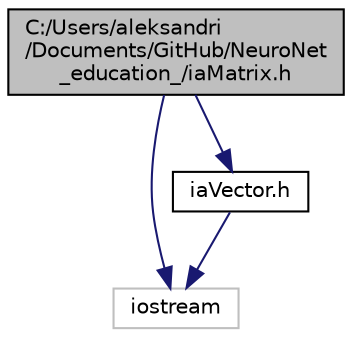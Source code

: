 digraph "C:/Users/aleksandri/Documents/GitHub/NeuroNet_education_/iaMatrix.h"
{
 // LATEX_PDF_SIZE
  edge [fontname="Helvetica",fontsize="10",labelfontname="Helvetica",labelfontsize="10"];
  node [fontname="Helvetica",fontsize="10",shape=record];
  Node1 [label="C:/Users/aleksandri\l/Documents/GitHub/NeuroNet\l_education_/iaMatrix.h",height=0.2,width=0.4,color="black", fillcolor="grey75", style="filled", fontcolor="black",tooltip=" "];
  Node1 -> Node2 [color="midnightblue",fontsize="10",style="solid"];
  Node2 [label="iostream",height=0.2,width=0.4,color="grey75", fillcolor="white", style="filled",tooltip=" "];
  Node1 -> Node3 [color="midnightblue",fontsize="10",style="solid"];
  Node3 [label="iaVector.h",height=0.2,width=0.4,color="black", fillcolor="white", style="filled",URL="$ia_vector_8h.html",tooltip=" "];
  Node3 -> Node2 [color="midnightblue",fontsize="10",style="solid"];
}

